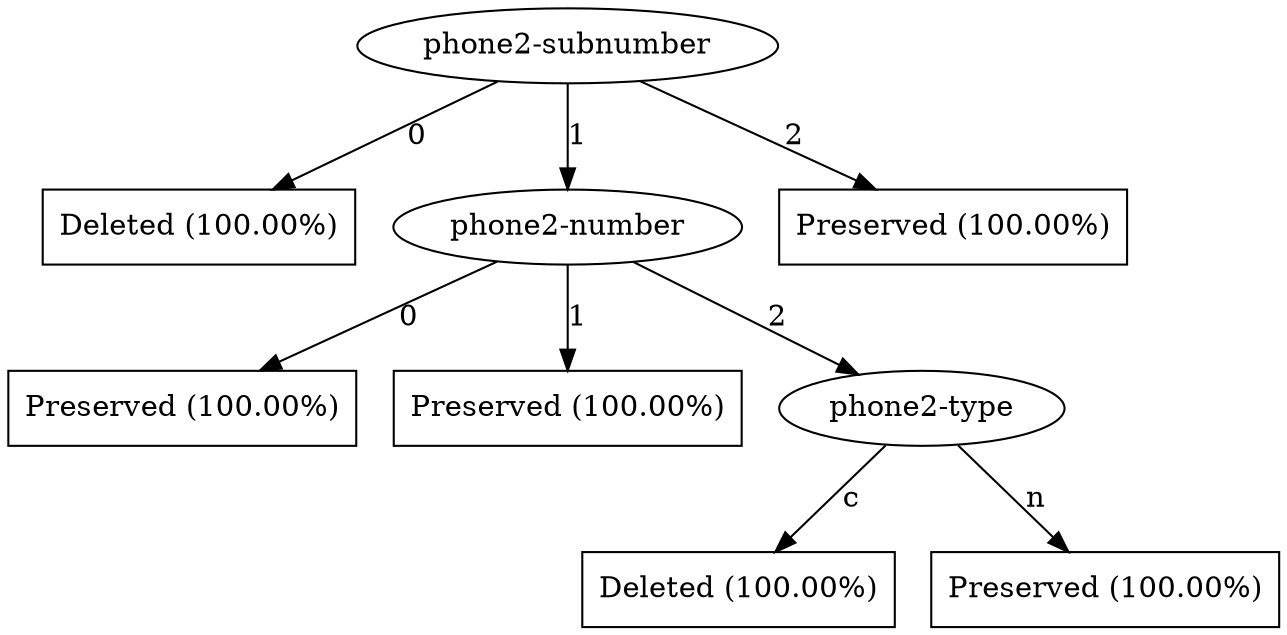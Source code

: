 digraph G {
"bg==" [ shape=ellipse label="phone2-subnumber"]
"bg==" -> "bi0w" [ label="0" ]
"bi0w" [ shape=box label="Deleted (100.00%)"]
"bg==" -> "bi0x" [ label="1" ]
"bi0x" [ shape=ellipse label="phone2-number"]
"bi0x" -> "bi0xLTA=" [ label="0" ]
"bi0xLTA=" [ shape=box label="Preserved (100.00%)"]
"bi0x" -> "bi0xLTE=" [ label="1" ]
"bi0xLTE=" [ shape=box label="Preserved (100.00%)"]
"bi0x" -> "bi0xLTI=" [ label="2" ]
"bi0xLTI=" [ shape=ellipse label="phone2-type"]
"bi0xLTI=" -> "bi0xLTItMg==" [ label="c" ]
"bi0xLTItMg==" [ shape=box label="Deleted (100.00%)"]
"bi0xLTI=" -> "bi0xLTItMw==" [ label="n" ]
"bi0xLTItMw==" [ shape=box label="Preserved (100.00%)"]
"bg==" -> "bi0y" [ label="2" ]
"bi0y" [ shape=box label="Preserved (100.00%)"]
}
